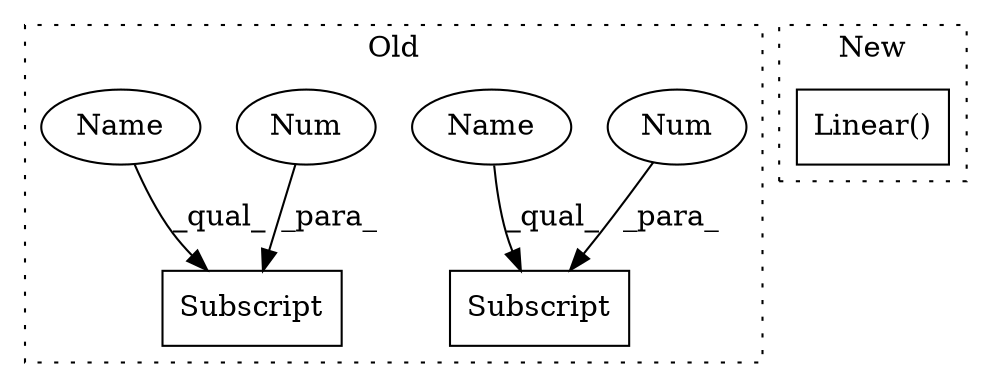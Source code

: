 digraph G {
subgraph cluster0 {
1 [label="Subscript" a="63" s="5688,0" l="14,0" shape="box"];
3 [label="Num" a="76" s="5699" l="2" shape="ellipse"];
4 [label="Subscript" a="63" s="5621,0" l="14,0" shape="box"];
5 [label="Num" a="76" s="5632" l="2" shape="ellipse"];
6 [label="Name" a="87" s="5621" l="10" shape="ellipse"];
7 [label="Name" a="87" s="5688" l="10" shape="ellipse"];
label = "Old";
style="dotted";
}
subgraph cluster1 {
2 [label="Linear()" a="75" s="8971,8994" l="10,1" shape="box"];
label = "New";
style="dotted";
}
3 -> 1 [label="_para_"];
5 -> 4 [label="_para_"];
6 -> 4 [label="_qual_"];
7 -> 1 [label="_qual_"];
}